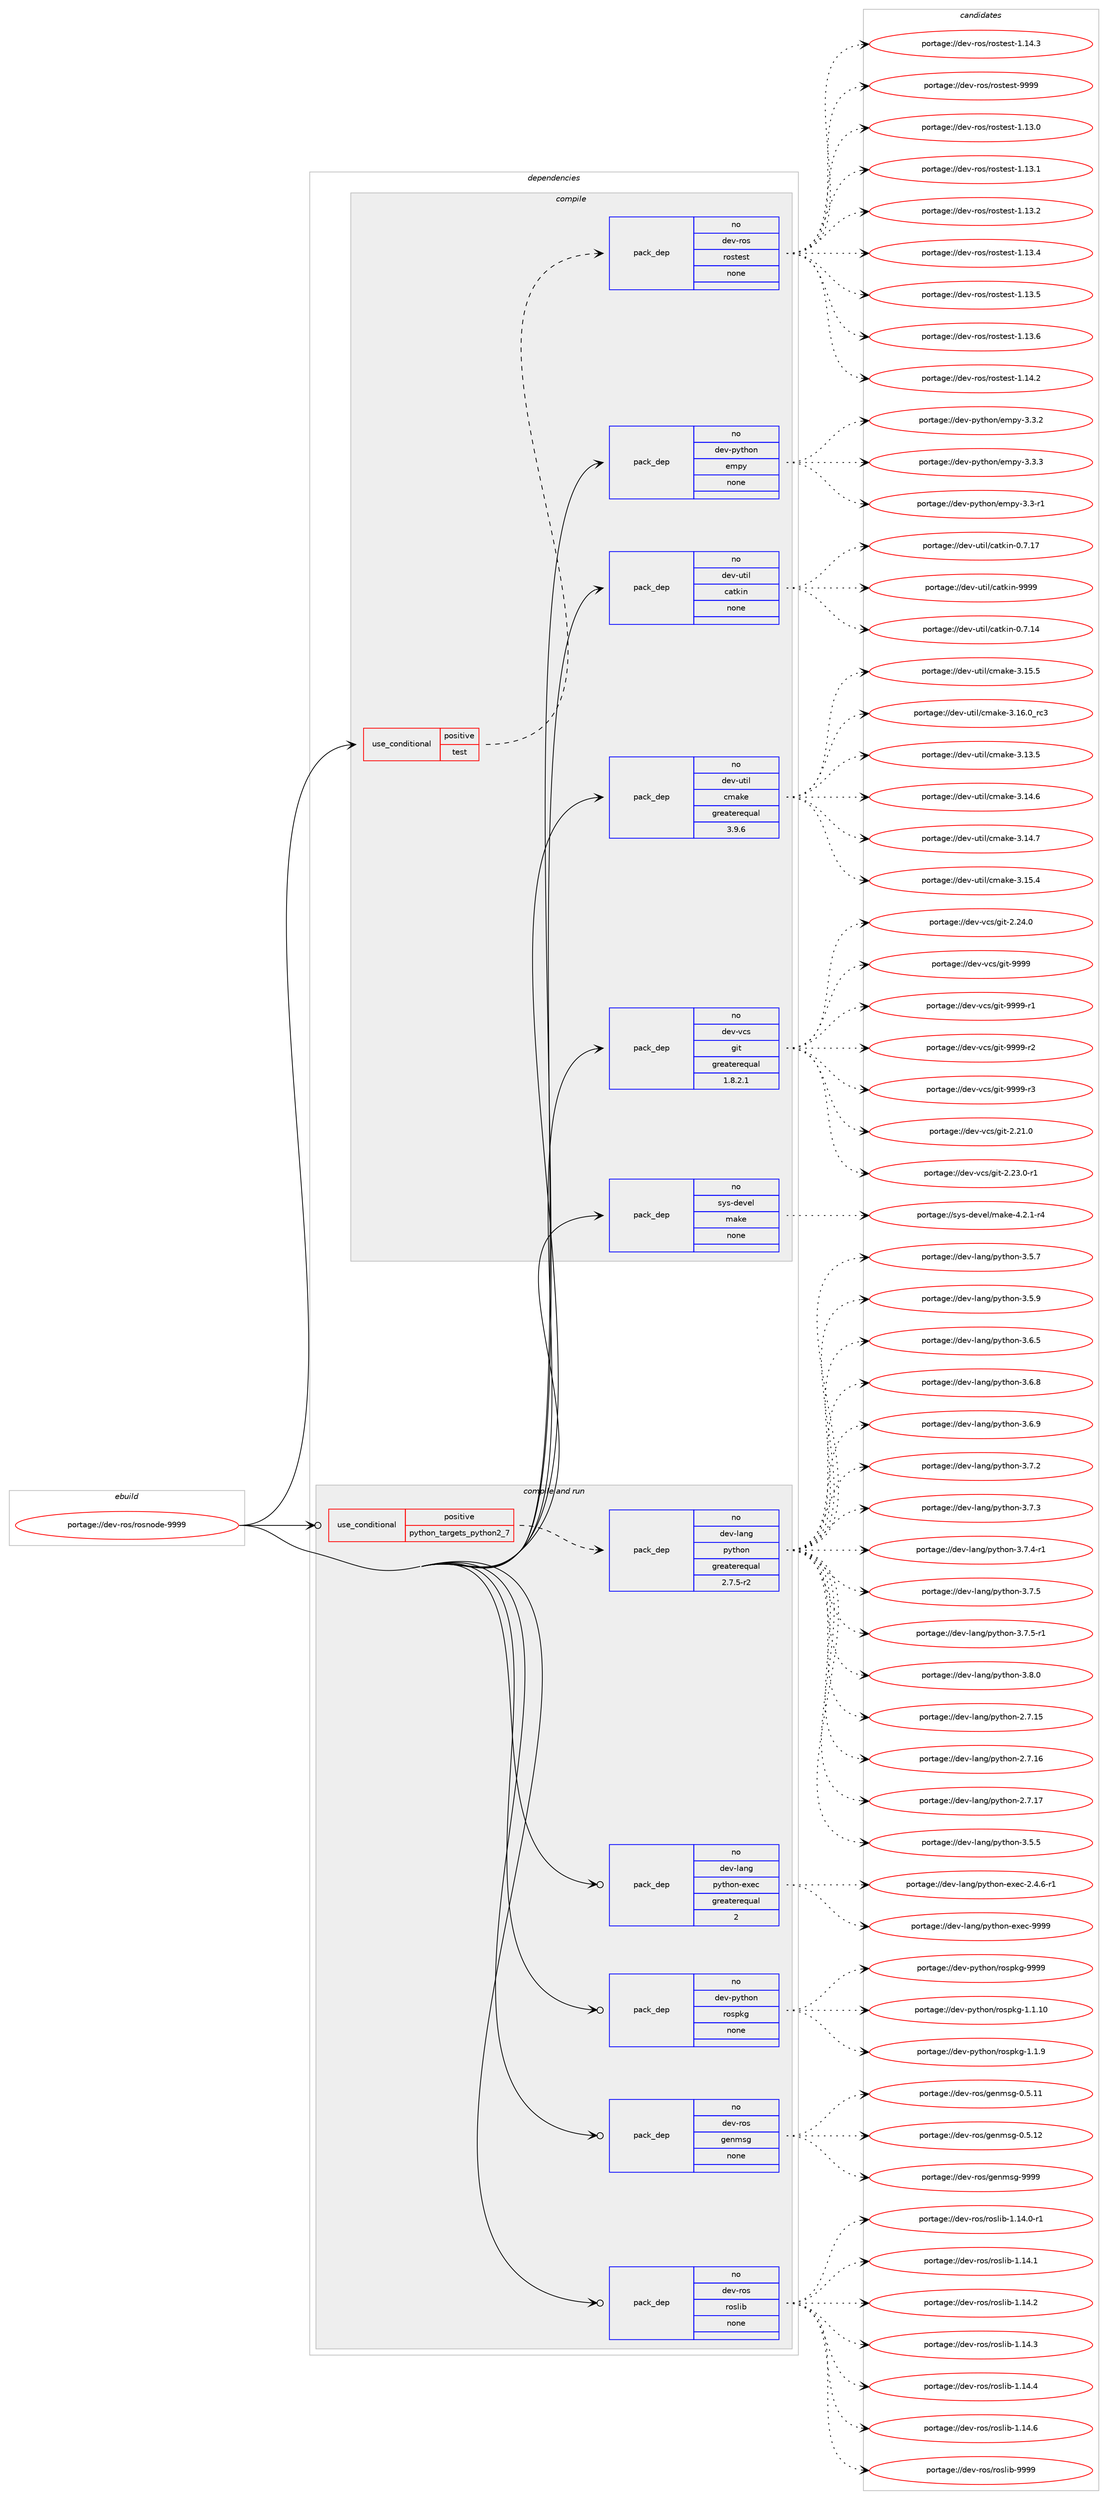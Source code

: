 digraph prolog {

# *************
# Graph options
# *************

newrank=true;
concentrate=true;
compound=true;
graph [rankdir=LR,fontname=Helvetica,fontsize=10,ranksep=1.5];#, ranksep=2.5, nodesep=0.2];
edge  [arrowhead=vee];
node  [fontname=Helvetica,fontsize=10];

# **********
# The ebuild
# **********

subgraph cluster_leftcol {
color=gray;
rank=same;
label=<<i>ebuild</i>>;
id [label="portage://dev-ros/rosnode-9999", color=red, width=4, href="../dev-ros/rosnode-9999.svg"];
}

# ****************
# The dependencies
# ****************

subgraph cluster_midcol {
color=gray;
label=<<i>dependencies</i>>;
subgraph cluster_compile {
fillcolor="#eeeeee";
style=filled;
label=<<i>compile</i>>;
subgraph cond44121 {
dependency197446 [label=<<TABLE BORDER="0" CELLBORDER="1" CELLSPACING="0" CELLPADDING="4"><TR><TD ROWSPAN="3" CELLPADDING="10">use_conditional</TD></TR><TR><TD>positive</TD></TR><TR><TD>test</TD></TR></TABLE>>, shape=none, color=red];
subgraph pack149897 {
dependency197447 [label=<<TABLE BORDER="0" CELLBORDER="1" CELLSPACING="0" CELLPADDING="4" WIDTH="220"><TR><TD ROWSPAN="6" CELLPADDING="30">pack_dep</TD></TR><TR><TD WIDTH="110">no</TD></TR><TR><TD>dev-ros</TD></TR><TR><TD>rostest</TD></TR><TR><TD>none</TD></TR><TR><TD></TD></TR></TABLE>>, shape=none, color=blue];
}
dependency197446:e -> dependency197447:w [weight=20,style="dashed",arrowhead="vee"];
}
id:e -> dependency197446:w [weight=20,style="solid",arrowhead="vee"];
subgraph pack149898 {
dependency197448 [label=<<TABLE BORDER="0" CELLBORDER="1" CELLSPACING="0" CELLPADDING="4" WIDTH="220"><TR><TD ROWSPAN="6" CELLPADDING="30">pack_dep</TD></TR><TR><TD WIDTH="110">no</TD></TR><TR><TD>dev-python</TD></TR><TR><TD>empy</TD></TR><TR><TD>none</TD></TR><TR><TD></TD></TR></TABLE>>, shape=none, color=blue];
}
id:e -> dependency197448:w [weight=20,style="solid",arrowhead="vee"];
subgraph pack149899 {
dependency197449 [label=<<TABLE BORDER="0" CELLBORDER="1" CELLSPACING="0" CELLPADDING="4" WIDTH="220"><TR><TD ROWSPAN="6" CELLPADDING="30">pack_dep</TD></TR><TR><TD WIDTH="110">no</TD></TR><TR><TD>dev-util</TD></TR><TR><TD>catkin</TD></TR><TR><TD>none</TD></TR><TR><TD></TD></TR></TABLE>>, shape=none, color=blue];
}
id:e -> dependency197449:w [weight=20,style="solid",arrowhead="vee"];
subgraph pack149900 {
dependency197450 [label=<<TABLE BORDER="0" CELLBORDER="1" CELLSPACING="0" CELLPADDING="4" WIDTH="220"><TR><TD ROWSPAN="6" CELLPADDING="30">pack_dep</TD></TR><TR><TD WIDTH="110">no</TD></TR><TR><TD>dev-util</TD></TR><TR><TD>cmake</TD></TR><TR><TD>greaterequal</TD></TR><TR><TD>3.9.6</TD></TR></TABLE>>, shape=none, color=blue];
}
id:e -> dependency197450:w [weight=20,style="solid",arrowhead="vee"];
subgraph pack149901 {
dependency197451 [label=<<TABLE BORDER="0" CELLBORDER="1" CELLSPACING="0" CELLPADDING="4" WIDTH="220"><TR><TD ROWSPAN="6" CELLPADDING="30">pack_dep</TD></TR><TR><TD WIDTH="110">no</TD></TR><TR><TD>dev-vcs</TD></TR><TR><TD>git</TD></TR><TR><TD>greaterequal</TD></TR><TR><TD>1.8.2.1</TD></TR></TABLE>>, shape=none, color=blue];
}
id:e -> dependency197451:w [weight=20,style="solid",arrowhead="vee"];
subgraph pack149902 {
dependency197452 [label=<<TABLE BORDER="0" CELLBORDER="1" CELLSPACING="0" CELLPADDING="4" WIDTH="220"><TR><TD ROWSPAN="6" CELLPADDING="30">pack_dep</TD></TR><TR><TD WIDTH="110">no</TD></TR><TR><TD>sys-devel</TD></TR><TR><TD>make</TD></TR><TR><TD>none</TD></TR><TR><TD></TD></TR></TABLE>>, shape=none, color=blue];
}
id:e -> dependency197452:w [weight=20,style="solid",arrowhead="vee"];
}
subgraph cluster_compileandrun {
fillcolor="#eeeeee";
style=filled;
label=<<i>compile and run</i>>;
subgraph cond44122 {
dependency197453 [label=<<TABLE BORDER="0" CELLBORDER="1" CELLSPACING="0" CELLPADDING="4"><TR><TD ROWSPAN="3" CELLPADDING="10">use_conditional</TD></TR><TR><TD>positive</TD></TR><TR><TD>python_targets_python2_7</TD></TR></TABLE>>, shape=none, color=red];
subgraph pack149903 {
dependency197454 [label=<<TABLE BORDER="0" CELLBORDER="1" CELLSPACING="0" CELLPADDING="4" WIDTH="220"><TR><TD ROWSPAN="6" CELLPADDING="30">pack_dep</TD></TR><TR><TD WIDTH="110">no</TD></TR><TR><TD>dev-lang</TD></TR><TR><TD>python</TD></TR><TR><TD>greaterequal</TD></TR><TR><TD>2.7.5-r2</TD></TR></TABLE>>, shape=none, color=blue];
}
dependency197453:e -> dependency197454:w [weight=20,style="dashed",arrowhead="vee"];
}
id:e -> dependency197453:w [weight=20,style="solid",arrowhead="odotvee"];
subgraph pack149904 {
dependency197455 [label=<<TABLE BORDER="0" CELLBORDER="1" CELLSPACING="0" CELLPADDING="4" WIDTH="220"><TR><TD ROWSPAN="6" CELLPADDING="30">pack_dep</TD></TR><TR><TD WIDTH="110">no</TD></TR><TR><TD>dev-lang</TD></TR><TR><TD>python-exec</TD></TR><TR><TD>greaterequal</TD></TR><TR><TD>2</TD></TR></TABLE>>, shape=none, color=blue];
}
id:e -> dependency197455:w [weight=20,style="solid",arrowhead="odotvee"];
subgraph pack149905 {
dependency197456 [label=<<TABLE BORDER="0" CELLBORDER="1" CELLSPACING="0" CELLPADDING="4" WIDTH="220"><TR><TD ROWSPAN="6" CELLPADDING="30">pack_dep</TD></TR><TR><TD WIDTH="110">no</TD></TR><TR><TD>dev-python</TD></TR><TR><TD>rospkg</TD></TR><TR><TD>none</TD></TR><TR><TD></TD></TR></TABLE>>, shape=none, color=blue];
}
id:e -> dependency197456:w [weight=20,style="solid",arrowhead="odotvee"];
subgraph pack149906 {
dependency197457 [label=<<TABLE BORDER="0" CELLBORDER="1" CELLSPACING="0" CELLPADDING="4" WIDTH="220"><TR><TD ROWSPAN="6" CELLPADDING="30">pack_dep</TD></TR><TR><TD WIDTH="110">no</TD></TR><TR><TD>dev-ros</TD></TR><TR><TD>genmsg</TD></TR><TR><TD>none</TD></TR><TR><TD></TD></TR></TABLE>>, shape=none, color=blue];
}
id:e -> dependency197457:w [weight=20,style="solid",arrowhead="odotvee"];
subgraph pack149907 {
dependency197458 [label=<<TABLE BORDER="0" CELLBORDER="1" CELLSPACING="0" CELLPADDING="4" WIDTH="220"><TR><TD ROWSPAN="6" CELLPADDING="30">pack_dep</TD></TR><TR><TD WIDTH="110">no</TD></TR><TR><TD>dev-ros</TD></TR><TR><TD>roslib</TD></TR><TR><TD>none</TD></TR><TR><TD></TD></TR></TABLE>>, shape=none, color=blue];
}
id:e -> dependency197458:w [weight=20,style="solid",arrowhead="odotvee"];
}
subgraph cluster_run {
fillcolor="#eeeeee";
style=filled;
label=<<i>run</i>>;
}
}

# **************
# The candidates
# **************

subgraph cluster_choices {
rank=same;
color=gray;
label=<<i>candidates</i>>;

subgraph choice149897 {
color=black;
nodesep=1;
choiceportage100101118451141111154711411111511610111511645494649514648 [label="portage://dev-ros/rostest-1.13.0", color=red, width=4,href="../dev-ros/rostest-1.13.0.svg"];
choiceportage100101118451141111154711411111511610111511645494649514649 [label="portage://dev-ros/rostest-1.13.1", color=red, width=4,href="../dev-ros/rostest-1.13.1.svg"];
choiceportage100101118451141111154711411111511610111511645494649514650 [label="portage://dev-ros/rostest-1.13.2", color=red, width=4,href="../dev-ros/rostest-1.13.2.svg"];
choiceportage100101118451141111154711411111511610111511645494649514652 [label="portage://dev-ros/rostest-1.13.4", color=red, width=4,href="../dev-ros/rostest-1.13.4.svg"];
choiceportage100101118451141111154711411111511610111511645494649514653 [label="portage://dev-ros/rostest-1.13.5", color=red, width=4,href="../dev-ros/rostest-1.13.5.svg"];
choiceportage100101118451141111154711411111511610111511645494649514654 [label="portage://dev-ros/rostest-1.13.6", color=red, width=4,href="../dev-ros/rostest-1.13.6.svg"];
choiceportage100101118451141111154711411111511610111511645494649524650 [label="portage://dev-ros/rostest-1.14.2", color=red, width=4,href="../dev-ros/rostest-1.14.2.svg"];
choiceportage100101118451141111154711411111511610111511645494649524651 [label="portage://dev-ros/rostest-1.14.3", color=red, width=4,href="../dev-ros/rostest-1.14.3.svg"];
choiceportage10010111845114111115471141111151161011151164557575757 [label="portage://dev-ros/rostest-9999", color=red, width=4,href="../dev-ros/rostest-9999.svg"];
dependency197447:e -> choiceportage100101118451141111154711411111511610111511645494649514648:w [style=dotted,weight="100"];
dependency197447:e -> choiceportage100101118451141111154711411111511610111511645494649514649:w [style=dotted,weight="100"];
dependency197447:e -> choiceportage100101118451141111154711411111511610111511645494649514650:w [style=dotted,weight="100"];
dependency197447:e -> choiceportage100101118451141111154711411111511610111511645494649514652:w [style=dotted,weight="100"];
dependency197447:e -> choiceportage100101118451141111154711411111511610111511645494649514653:w [style=dotted,weight="100"];
dependency197447:e -> choiceportage100101118451141111154711411111511610111511645494649514654:w [style=dotted,weight="100"];
dependency197447:e -> choiceportage100101118451141111154711411111511610111511645494649524650:w [style=dotted,weight="100"];
dependency197447:e -> choiceportage100101118451141111154711411111511610111511645494649524651:w [style=dotted,weight="100"];
dependency197447:e -> choiceportage10010111845114111115471141111151161011151164557575757:w [style=dotted,weight="100"];
}
subgraph choice149898 {
color=black;
nodesep=1;
choiceportage1001011184511212111610411111047101109112121455146514511449 [label="portage://dev-python/empy-3.3-r1", color=red, width=4,href="../dev-python/empy-3.3-r1.svg"];
choiceportage1001011184511212111610411111047101109112121455146514650 [label="portage://dev-python/empy-3.3.2", color=red, width=4,href="../dev-python/empy-3.3.2.svg"];
choiceportage1001011184511212111610411111047101109112121455146514651 [label="portage://dev-python/empy-3.3.3", color=red, width=4,href="../dev-python/empy-3.3.3.svg"];
dependency197448:e -> choiceportage1001011184511212111610411111047101109112121455146514511449:w [style=dotted,weight="100"];
dependency197448:e -> choiceportage1001011184511212111610411111047101109112121455146514650:w [style=dotted,weight="100"];
dependency197448:e -> choiceportage1001011184511212111610411111047101109112121455146514651:w [style=dotted,weight="100"];
}
subgraph choice149899 {
color=black;
nodesep=1;
choiceportage1001011184511711610510847999711610710511045484655464952 [label="portage://dev-util/catkin-0.7.14", color=red, width=4,href="../dev-util/catkin-0.7.14.svg"];
choiceportage1001011184511711610510847999711610710511045484655464955 [label="portage://dev-util/catkin-0.7.17", color=red, width=4,href="../dev-util/catkin-0.7.17.svg"];
choiceportage100101118451171161051084799971161071051104557575757 [label="portage://dev-util/catkin-9999", color=red, width=4,href="../dev-util/catkin-9999.svg"];
dependency197449:e -> choiceportage1001011184511711610510847999711610710511045484655464952:w [style=dotted,weight="100"];
dependency197449:e -> choiceportage1001011184511711610510847999711610710511045484655464955:w [style=dotted,weight="100"];
dependency197449:e -> choiceportage100101118451171161051084799971161071051104557575757:w [style=dotted,weight="100"];
}
subgraph choice149900 {
color=black;
nodesep=1;
choiceportage1001011184511711610510847991099710710145514649514653 [label="portage://dev-util/cmake-3.13.5", color=red, width=4,href="../dev-util/cmake-3.13.5.svg"];
choiceportage1001011184511711610510847991099710710145514649524654 [label="portage://dev-util/cmake-3.14.6", color=red, width=4,href="../dev-util/cmake-3.14.6.svg"];
choiceportage1001011184511711610510847991099710710145514649524655 [label="portage://dev-util/cmake-3.14.7", color=red, width=4,href="../dev-util/cmake-3.14.7.svg"];
choiceportage1001011184511711610510847991099710710145514649534652 [label="portage://dev-util/cmake-3.15.4", color=red, width=4,href="../dev-util/cmake-3.15.4.svg"];
choiceportage1001011184511711610510847991099710710145514649534653 [label="portage://dev-util/cmake-3.15.5", color=red, width=4,href="../dev-util/cmake-3.15.5.svg"];
choiceportage1001011184511711610510847991099710710145514649544648951149951 [label="portage://dev-util/cmake-3.16.0_rc3", color=red, width=4,href="../dev-util/cmake-3.16.0_rc3.svg"];
dependency197450:e -> choiceportage1001011184511711610510847991099710710145514649514653:w [style=dotted,weight="100"];
dependency197450:e -> choiceportage1001011184511711610510847991099710710145514649524654:w [style=dotted,weight="100"];
dependency197450:e -> choiceportage1001011184511711610510847991099710710145514649524655:w [style=dotted,weight="100"];
dependency197450:e -> choiceportage1001011184511711610510847991099710710145514649534652:w [style=dotted,weight="100"];
dependency197450:e -> choiceportage1001011184511711610510847991099710710145514649534653:w [style=dotted,weight="100"];
dependency197450:e -> choiceportage1001011184511711610510847991099710710145514649544648951149951:w [style=dotted,weight="100"];
}
subgraph choice149901 {
color=black;
nodesep=1;
choiceportage10010111845118991154710310511645504650494648 [label="portage://dev-vcs/git-2.21.0", color=red, width=4,href="../dev-vcs/git-2.21.0.svg"];
choiceportage100101118451189911547103105116455046505146484511449 [label="portage://dev-vcs/git-2.23.0-r1", color=red, width=4,href="../dev-vcs/git-2.23.0-r1.svg"];
choiceportage10010111845118991154710310511645504650524648 [label="portage://dev-vcs/git-2.24.0", color=red, width=4,href="../dev-vcs/git-2.24.0.svg"];
choiceportage1001011184511899115471031051164557575757 [label="portage://dev-vcs/git-9999", color=red, width=4,href="../dev-vcs/git-9999.svg"];
choiceportage10010111845118991154710310511645575757574511449 [label="portage://dev-vcs/git-9999-r1", color=red, width=4,href="../dev-vcs/git-9999-r1.svg"];
choiceportage10010111845118991154710310511645575757574511450 [label="portage://dev-vcs/git-9999-r2", color=red, width=4,href="../dev-vcs/git-9999-r2.svg"];
choiceportage10010111845118991154710310511645575757574511451 [label="portage://dev-vcs/git-9999-r3", color=red, width=4,href="../dev-vcs/git-9999-r3.svg"];
dependency197451:e -> choiceportage10010111845118991154710310511645504650494648:w [style=dotted,weight="100"];
dependency197451:e -> choiceportage100101118451189911547103105116455046505146484511449:w [style=dotted,weight="100"];
dependency197451:e -> choiceportage10010111845118991154710310511645504650524648:w [style=dotted,weight="100"];
dependency197451:e -> choiceportage1001011184511899115471031051164557575757:w [style=dotted,weight="100"];
dependency197451:e -> choiceportage10010111845118991154710310511645575757574511449:w [style=dotted,weight="100"];
dependency197451:e -> choiceportage10010111845118991154710310511645575757574511450:w [style=dotted,weight="100"];
dependency197451:e -> choiceportage10010111845118991154710310511645575757574511451:w [style=dotted,weight="100"];
}
subgraph choice149902 {
color=black;
nodesep=1;
choiceportage1151211154510010111810110847109971071014552465046494511452 [label="portage://sys-devel/make-4.2.1-r4", color=red, width=4,href="../sys-devel/make-4.2.1-r4.svg"];
dependency197452:e -> choiceportage1151211154510010111810110847109971071014552465046494511452:w [style=dotted,weight="100"];
}
subgraph choice149903 {
color=black;
nodesep=1;
choiceportage10010111845108971101034711212111610411111045504655464953 [label="portage://dev-lang/python-2.7.15", color=red, width=4,href="../dev-lang/python-2.7.15.svg"];
choiceportage10010111845108971101034711212111610411111045504655464954 [label="portage://dev-lang/python-2.7.16", color=red, width=4,href="../dev-lang/python-2.7.16.svg"];
choiceportage10010111845108971101034711212111610411111045504655464955 [label="portage://dev-lang/python-2.7.17", color=red, width=4,href="../dev-lang/python-2.7.17.svg"];
choiceportage100101118451089711010347112121116104111110455146534653 [label="portage://dev-lang/python-3.5.5", color=red, width=4,href="../dev-lang/python-3.5.5.svg"];
choiceportage100101118451089711010347112121116104111110455146534655 [label="portage://dev-lang/python-3.5.7", color=red, width=4,href="../dev-lang/python-3.5.7.svg"];
choiceportage100101118451089711010347112121116104111110455146534657 [label="portage://dev-lang/python-3.5.9", color=red, width=4,href="../dev-lang/python-3.5.9.svg"];
choiceportage100101118451089711010347112121116104111110455146544653 [label="portage://dev-lang/python-3.6.5", color=red, width=4,href="../dev-lang/python-3.6.5.svg"];
choiceportage100101118451089711010347112121116104111110455146544656 [label="portage://dev-lang/python-3.6.8", color=red, width=4,href="../dev-lang/python-3.6.8.svg"];
choiceportage100101118451089711010347112121116104111110455146544657 [label="portage://dev-lang/python-3.6.9", color=red, width=4,href="../dev-lang/python-3.6.9.svg"];
choiceportage100101118451089711010347112121116104111110455146554650 [label="portage://dev-lang/python-3.7.2", color=red, width=4,href="../dev-lang/python-3.7.2.svg"];
choiceportage100101118451089711010347112121116104111110455146554651 [label="portage://dev-lang/python-3.7.3", color=red, width=4,href="../dev-lang/python-3.7.3.svg"];
choiceportage1001011184510897110103471121211161041111104551465546524511449 [label="portage://dev-lang/python-3.7.4-r1", color=red, width=4,href="../dev-lang/python-3.7.4-r1.svg"];
choiceportage100101118451089711010347112121116104111110455146554653 [label="portage://dev-lang/python-3.7.5", color=red, width=4,href="../dev-lang/python-3.7.5.svg"];
choiceportage1001011184510897110103471121211161041111104551465546534511449 [label="portage://dev-lang/python-3.7.5-r1", color=red, width=4,href="../dev-lang/python-3.7.5-r1.svg"];
choiceportage100101118451089711010347112121116104111110455146564648 [label="portage://dev-lang/python-3.8.0", color=red, width=4,href="../dev-lang/python-3.8.0.svg"];
dependency197454:e -> choiceportage10010111845108971101034711212111610411111045504655464953:w [style=dotted,weight="100"];
dependency197454:e -> choiceportage10010111845108971101034711212111610411111045504655464954:w [style=dotted,weight="100"];
dependency197454:e -> choiceportage10010111845108971101034711212111610411111045504655464955:w [style=dotted,weight="100"];
dependency197454:e -> choiceportage100101118451089711010347112121116104111110455146534653:w [style=dotted,weight="100"];
dependency197454:e -> choiceportage100101118451089711010347112121116104111110455146534655:w [style=dotted,weight="100"];
dependency197454:e -> choiceportage100101118451089711010347112121116104111110455146534657:w [style=dotted,weight="100"];
dependency197454:e -> choiceportage100101118451089711010347112121116104111110455146544653:w [style=dotted,weight="100"];
dependency197454:e -> choiceportage100101118451089711010347112121116104111110455146544656:w [style=dotted,weight="100"];
dependency197454:e -> choiceportage100101118451089711010347112121116104111110455146544657:w [style=dotted,weight="100"];
dependency197454:e -> choiceportage100101118451089711010347112121116104111110455146554650:w [style=dotted,weight="100"];
dependency197454:e -> choiceportage100101118451089711010347112121116104111110455146554651:w [style=dotted,weight="100"];
dependency197454:e -> choiceportage1001011184510897110103471121211161041111104551465546524511449:w [style=dotted,weight="100"];
dependency197454:e -> choiceportage100101118451089711010347112121116104111110455146554653:w [style=dotted,weight="100"];
dependency197454:e -> choiceportage1001011184510897110103471121211161041111104551465546534511449:w [style=dotted,weight="100"];
dependency197454:e -> choiceportage100101118451089711010347112121116104111110455146564648:w [style=dotted,weight="100"];
}
subgraph choice149904 {
color=black;
nodesep=1;
choiceportage10010111845108971101034711212111610411111045101120101994550465246544511449 [label="portage://dev-lang/python-exec-2.4.6-r1", color=red, width=4,href="../dev-lang/python-exec-2.4.6-r1.svg"];
choiceportage10010111845108971101034711212111610411111045101120101994557575757 [label="portage://dev-lang/python-exec-9999", color=red, width=4,href="../dev-lang/python-exec-9999.svg"];
dependency197455:e -> choiceportage10010111845108971101034711212111610411111045101120101994550465246544511449:w [style=dotted,weight="100"];
dependency197455:e -> choiceportage10010111845108971101034711212111610411111045101120101994557575757:w [style=dotted,weight="100"];
}
subgraph choice149905 {
color=black;
nodesep=1;
choiceportage100101118451121211161041111104711411111511210710345494649464948 [label="portage://dev-python/rospkg-1.1.10", color=red, width=4,href="../dev-python/rospkg-1.1.10.svg"];
choiceportage1001011184511212111610411111047114111115112107103454946494657 [label="portage://dev-python/rospkg-1.1.9", color=red, width=4,href="../dev-python/rospkg-1.1.9.svg"];
choiceportage10010111845112121116104111110471141111151121071034557575757 [label="portage://dev-python/rospkg-9999", color=red, width=4,href="../dev-python/rospkg-9999.svg"];
dependency197456:e -> choiceportage100101118451121211161041111104711411111511210710345494649464948:w [style=dotted,weight="100"];
dependency197456:e -> choiceportage1001011184511212111610411111047114111115112107103454946494657:w [style=dotted,weight="100"];
dependency197456:e -> choiceportage10010111845112121116104111110471141111151121071034557575757:w [style=dotted,weight="100"];
}
subgraph choice149906 {
color=black;
nodesep=1;
choiceportage100101118451141111154710310111010911510345484653464949 [label="portage://dev-ros/genmsg-0.5.11", color=red, width=4,href="../dev-ros/genmsg-0.5.11.svg"];
choiceportage100101118451141111154710310111010911510345484653464950 [label="portage://dev-ros/genmsg-0.5.12", color=red, width=4,href="../dev-ros/genmsg-0.5.12.svg"];
choiceportage10010111845114111115471031011101091151034557575757 [label="portage://dev-ros/genmsg-9999", color=red, width=4,href="../dev-ros/genmsg-9999.svg"];
dependency197457:e -> choiceportage100101118451141111154710310111010911510345484653464949:w [style=dotted,weight="100"];
dependency197457:e -> choiceportage100101118451141111154710310111010911510345484653464950:w [style=dotted,weight="100"];
dependency197457:e -> choiceportage10010111845114111115471031011101091151034557575757:w [style=dotted,weight="100"];
}
subgraph choice149907 {
color=black;
nodesep=1;
choiceportage100101118451141111154711411111510810598454946495246484511449 [label="portage://dev-ros/roslib-1.14.0-r1", color=red, width=4,href="../dev-ros/roslib-1.14.0-r1.svg"];
choiceportage10010111845114111115471141111151081059845494649524649 [label="portage://dev-ros/roslib-1.14.1", color=red, width=4,href="../dev-ros/roslib-1.14.1.svg"];
choiceportage10010111845114111115471141111151081059845494649524650 [label="portage://dev-ros/roslib-1.14.2", color=red, width=4,href="../dev-ros/roslib-1.14.2.svg"];
choiceportage10010111845114111115471141111151081059845494649524651 [label="portage://dev-ros/roslib-1.14.3", color=red, width=4,href="../dev-ros/roslib-1.14.3.svg"];
choiceportage10010111845114111115471141111151081059845494649524652 [label="portage://dev-ros/roslib-1.14.4", color=red, width=4,href="../dev-ros/roslib-1.14.4.svg"];
choiceportage10010111845114111115471141111151081059845494649524654 [label="portage://dev-ros/roslib-1.14.6", color=red, width=4,href="../dev-ros/roslib-1.14.6.svg"];
choiceportage1001011184511411111547114111115108105984557575757 [label="portage://dev-ros/roslib-9999", color=red, width=4,href="../dev-ros/roslib-9999.svg"];
dependency197458:e -> choiceportage100101118451141111154711411111510810598454946495246484511449:w [style=dotted,weight="100"];
dependency197458:e -> choiceportage10010111845114111115471141111151081059845494649524649:w [style=dotted,weight="100"];
dependency197458:e -> choiceportage10010111845114111115471141111151081059845494649524650:w [style=dotted,weight="100"];
dependency197458:e -> choiceportage10010111845114111115471141111151081059845494649524651:w [style=dotted,weight="100"];
dependency197458:e -> choiceportage10010111845114111115471141111151081059845494649524652:w [style=dotted,weight="100"];
dependency197458:e -> choiceportage10010111845114111115471141111151081059845494649524654:w [style=dotted,weight="100"];
dependency197458:e -> choiceportage1001011184511411111547114111115108105984557575757:w [style=dotted,weight="100"];
}
}

}
